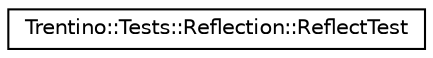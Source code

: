 digraph G
{
  edge [fontname="Helvetica",fontsize="10",labelfontname="Helvetica",labelfontsize="10"];
  node [fontname="Helvetica",fontsize="10",shape=record];
  rankdir="LR";
  Node1 [label="Trentino::Tests::Reflection::ReflectTest",height=0.2,width=0.4,color="black", fillcolor="white", style="filled",URL="$class_trentino_1_1_tests_1_1_reflection_1_1_reflect_test.html"];
}
